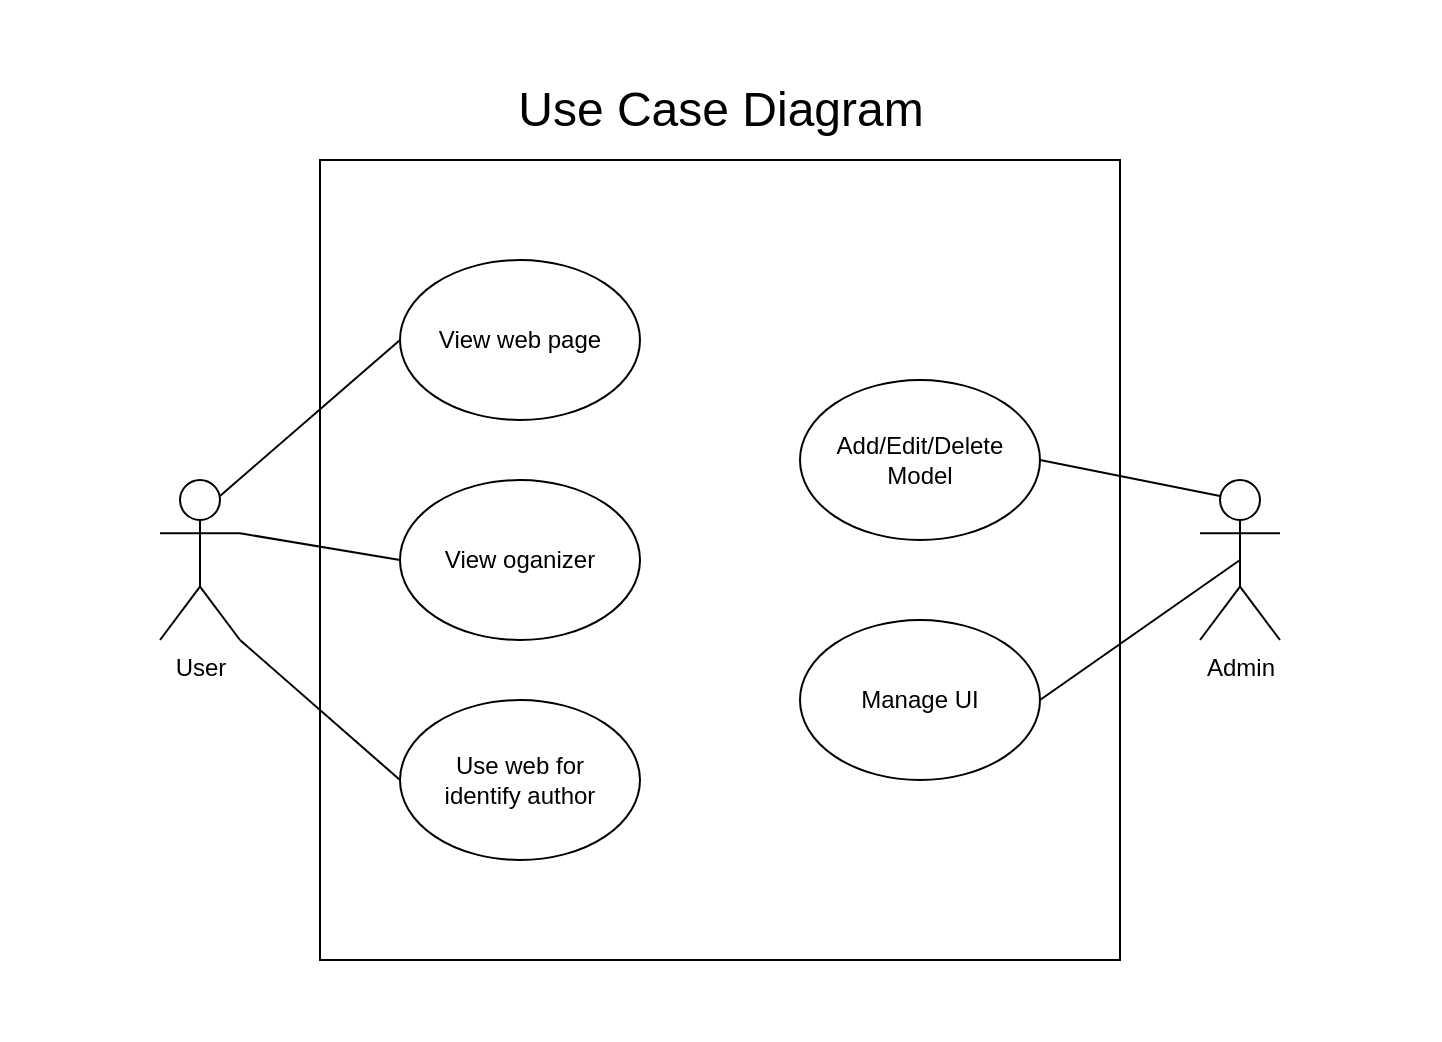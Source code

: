 <mxfile version="20.5.3" type="github">
  <diagram id="5CN25xif8imeSh44Gme3" name="Page-1">
    <mxGraphModel dx="1221" dy="672" grid="1" gridSize="10" guides="1" tooltips="1" connect="1" arrows="1" fold="1" page="1" pageScale="1" pageWidth="850" pageHeight="1100" math="0" shadow="0">
      <root>
        <mxCell id="0" />
        <mxCell id="1" parent="0" />
        <mxCell id="dN1vhKYBmb369EX6Gjwd-17" value="" style="rounded=0;whiteSpace=wrap;html=1;fontSize=24;strokeColor=none;" vertex="1" parent="1">
          <mxGeometry x="80" y="40" width="720" height="520" as="geometry" />
        </mxCell>
        <mxCell id="dN1vhKYBmb369EX6Gjwd-1" value="User" style="shape=umlActor;verticalLabelPosition=bottom;verticalAlign=top;html=1;outlineConnect=0;" vertex="1" parent="1">
          <mxGeometry x="160" y="280" width="40" height="80" as="geometry" />
        </mxCell>
        <mxCell id="dN1vhKYBmb369EX6Gjwd-2" value="Admin" style="shape=umlActor;verticalLabelPosition=bottom;verticalAlign=top;html=1;outlineConnect=0;" vertex="1" parent="1">
          <mxGeometry x="680" y="280" width="40" height="80" as="geometry" />
        </mxCell>
        <mxCell id="dN1vhKYBmb369EX6Gjwd-3" value="" style="rounded=0;whiteSpace=wrap;html=1;" vertex="1" parent="1">
          <mxGeometry x="240" y="120" width="400" height="400" as="geometry" />
        </mxCell>
        <mxCell id="dN1vhKYBmb369EX6Gjwd-4" value="Add/Edit/Delete Model" style="ellipse;whiteSpace=wrap;html=1;" vertex="1" parent="1">
          <mxGeometry x="480" y="230" width="120" height="80" as="geometry" />
        </mxCell>
        <mxCell id="dN1vhKYBmb369EX6Gjwd-5" value="View oganizer" style="ellipse;whiteSpace=wrap;html=1;" vertex="1" parent="1">
          <mxGeometry x="280" y="280" width="120" height="80" as="geometry" />
        </mxCell>
        <mxCell id="dN1vhKYBmb369EX6Gjwd-6" value="Use web for &lt;br&gt;identify author" style="ellipse;whiteSpace=wrap;html=1;" vertex="1" parent="1">
          <mxGeometry x="280" y="390" width="120" height="80" as="geometry" />
        </mxCell>
        <mxCell id="dN1vhKYBmb369EX6Gjwd-7" value="View web page" style="ellipse;whiteSpace=wrap;html=1;" vertex="1" parent="1">
          <mxGeometry x="280" y="170" width="120" height="80" as="geometry" />
        </mxCell>
        <mxCell id="dN1vhKYBmb369EX6Gjwd-8" value="Manage UI" style="ellipse;whiteSpace=wrap;html=1;" vertex="1" parent="1">
          <mxGeometry x="480" y="350" width="120" height="80" as="geometry" />
        </mxCell>
        <mxCell id="dN1vhKYBmb369EX6Gjwd-9" value="&lt;font style=&quot;font-size: 24px;&quot;&gt;Use Case Diagram&lt;/font&gt;" style="text;html=1;strokeColor=none;fillColor=none;align=center;verticalAlign=middle;whiteSpace=wrap;rounded=0;" vertex="1" parent="1">
          <mxGeometry x="323.75" y="80" width="232.5" height="30" as="geometry" />
        </mxCell>
        <mxCell id="dN1vhKYBmb369EX6Gjwd-11" value="" style="endArrow=none;html=1;rounded=0;fontSize=24;entryX=0;entryY=0.5;entryDx=0;entryDy=0;exitX=0.75;exitY=0.1;exitDx=0;exitDy=0;exitPerimeter=0;" edge="1" parent="1" source="dN1vhKYBmb369EX6Gjwd-1" target="dN1vhKYBmb369EX6Gjwd-7">
          <mxGeometry width="50" height="50" relative="1" as="geometry">
            <mxPoint x="210" y="340" as="sourcePoint" />
            <mxPoint x="260" y="290" as="targetPoint" />
          </mxGeometry>
        </mxCell>
        <mxCell id="dN1vhKYBmb369EX6Gjwd-13" value="" style="endArrow=none;html=1;rounded=0;fontSize=24;entryX=0;entryY=0.5;entryDx=0;entryDy=0;exitX=1;exitY=0.333;exitDx=0;exitDy=0;exitPerimeter=0;" edge="1" parent="1" source="dN1vhKYBmb369EX6Gjwd-1" target="dN1vhKYBmb369EX6Gjwd-5">
          <mxGeometry width="50" height="50" relative="1" as="geometry">
            <mxPoint x="210" y="340" as="sourcePoint" />
            <mxPoint x="260" y="290" as="targetPoint" />
          </mxGeometry>
        </mxCell>
        <mxCell id="dN1vhKYBmb369EX6Gjwd-14" value="" style="endArrow=none;html=1;rounded=0;fontSize=24;exitX=1;exitY=1;exitDx=0;exitDy=0;exitPerimeter=0;entryX=0;entryY=0.5;entryDx=0;entryDy=0;" edge="1" parent="1" source="dN1vhKYBmb369EX6Gjwd-1" target="dN1vhKYBmb369EX6Gjwd-6">
          <mxGeometry width="50" height="50" relative="1" as="geometry">
            <mxPoint x="210" y="340" as="sourcePoint" />
            <mxPoint x="260" y="290" as="targetPoint" />
          </mxGeometry>
        </mxCell>
        <mxCell id="dN1vhKYBmb369EX6Gjwd-15" value="" style="endArrow=none;html=1;rounded=0;fontSize=24;entryX=0.25;entryY=0.1;entryDx=0;entryDy=0;entryPerimeter=0;exitX=1;exitY=0.5;exitDx=0;exitDy=0;" edge="1" parent="1" source="dN1vhKYBmb369EX6Gjwd-4" target="dN1vhKYBmb369EX6Gjwd-2">
          <mxGeometry width="50" height="50" relative="1" as="geometry">
            <mxPoint x="530" y="340" as="sourcePoint" />
            <mxPoint x="580" y="290" as="targetPoint" />
          </mxGeometry>
        </mxCell>
        <mxCell id="dN1vhKYBmb369EX6Gjwd-16" value="" style="endArrow=none;html=1;rounded=0;fontSize=24;entryX=0.5;entryY=0.5;entryDx=0;entryDy=0;entryPerimeter=0;exitX=1;exitY=0.5;exitDx=0;exitDy=0;" edge="1" parent="1" source="dN1vhKYBmb369EX6Gjwd-8" target="dN1vhKYBmb369EX6Gjwd-2">
          <mxGeometry width="50" height="50" relative="1" as="geometry">
            <mxPoint x="530" y="340" as="sourcePoint" />
            <mxPoint x="580" y="290" as="targetPoint" />
          </mxGeometry>
        </mxCell>
      </root>
    </mxGraphModel>
  </diagram>
</mxfile>
